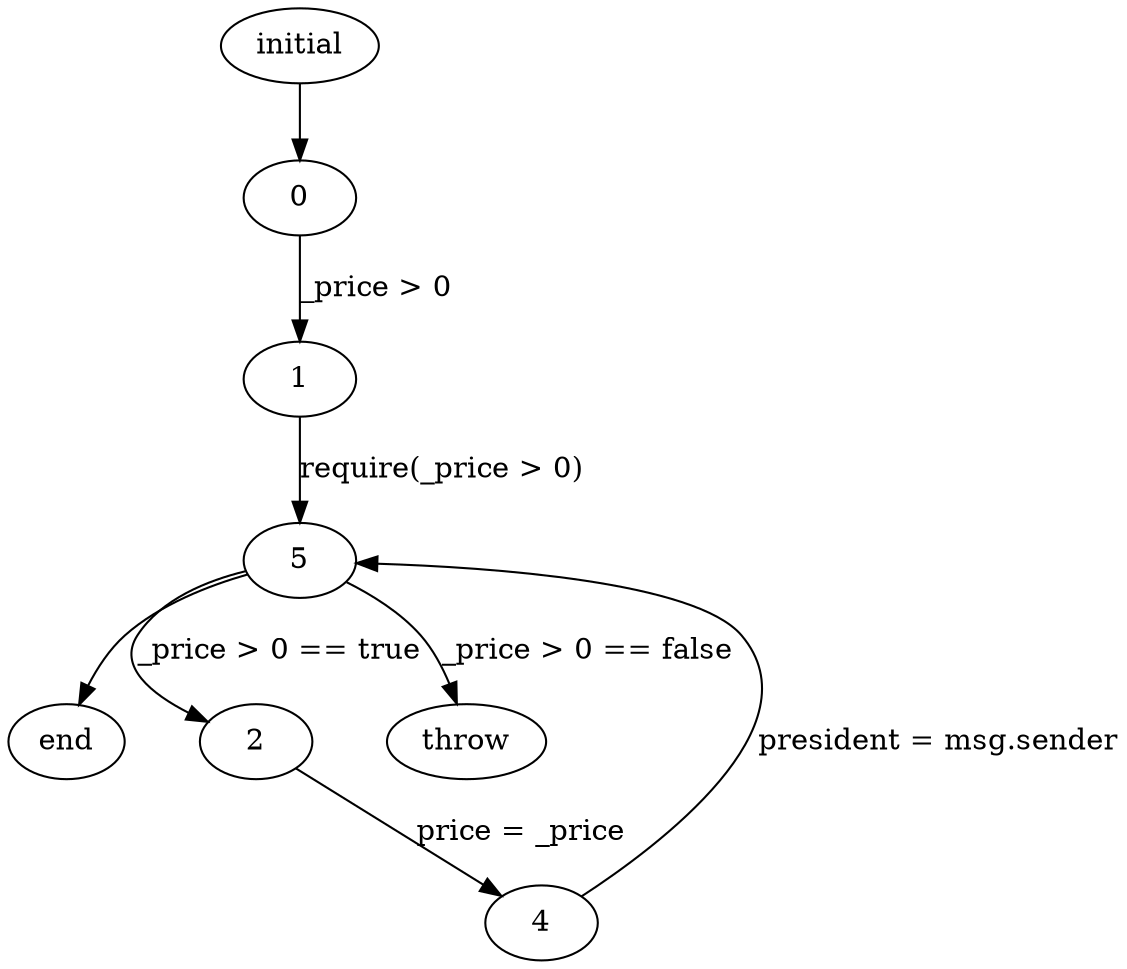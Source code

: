 digraph PresidentOfCountry{
initial -> "0";
"5" -> end;"0" -> "1" [label = "_price > 0"];
"2" -> "4" [label = "price = _price"];
"4" -> "5" [label = "president = msg.sender"];
"5" -> throw [label = "_price > 0 == false"];
"1" -> "5" [label = "require(_price > 0)"];
"5" -> "2" [label = "_price > 0 == true"];

}
digraph becomePresident{
initial -> "0";
"8" -> end;"0" -> "1" [label = "msg.value >= price"];
"2" -> ""4" : transfer(price)" [label = "uponEntry(transfer(price))"];
""4" : transfer(price)" -> "4" [label = "uponExit(transfer(price))"];
"4" -> "6" [label = "president = msg.sender"];
"6" -> "7" [label = "price * 2"];
"7" -> "8" [label = "price = price * 2"];
"8" -> throw [label = "msg.value >= price == false"];
"1" -> "8" [label = "require(msg.value >= price)"];
"8" -> "2" [label = "msg.value >= price == true"];

}
